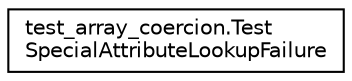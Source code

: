 digraph "Graphical Class Hierarchy"
{
 // LATEX_PDF_SIZE
  edge [fontname="Helvetica",fontsize="10",labelfontname="Helvetica",labelfontsize="10"];
  node [fontname="Helvetica",fontsize="10",shape=record];
  rankdir="LR";
  Node0 [label="test_array_coercion.Test\lSpecialAttributeLookupFailure",height=0.2,width=0.4,color="black", fillcolor="white", style="filled",URL="$classtest__array__coercion_1_1TestSpecialAttributeLookupFailure.html",tooltip=" "];
}
